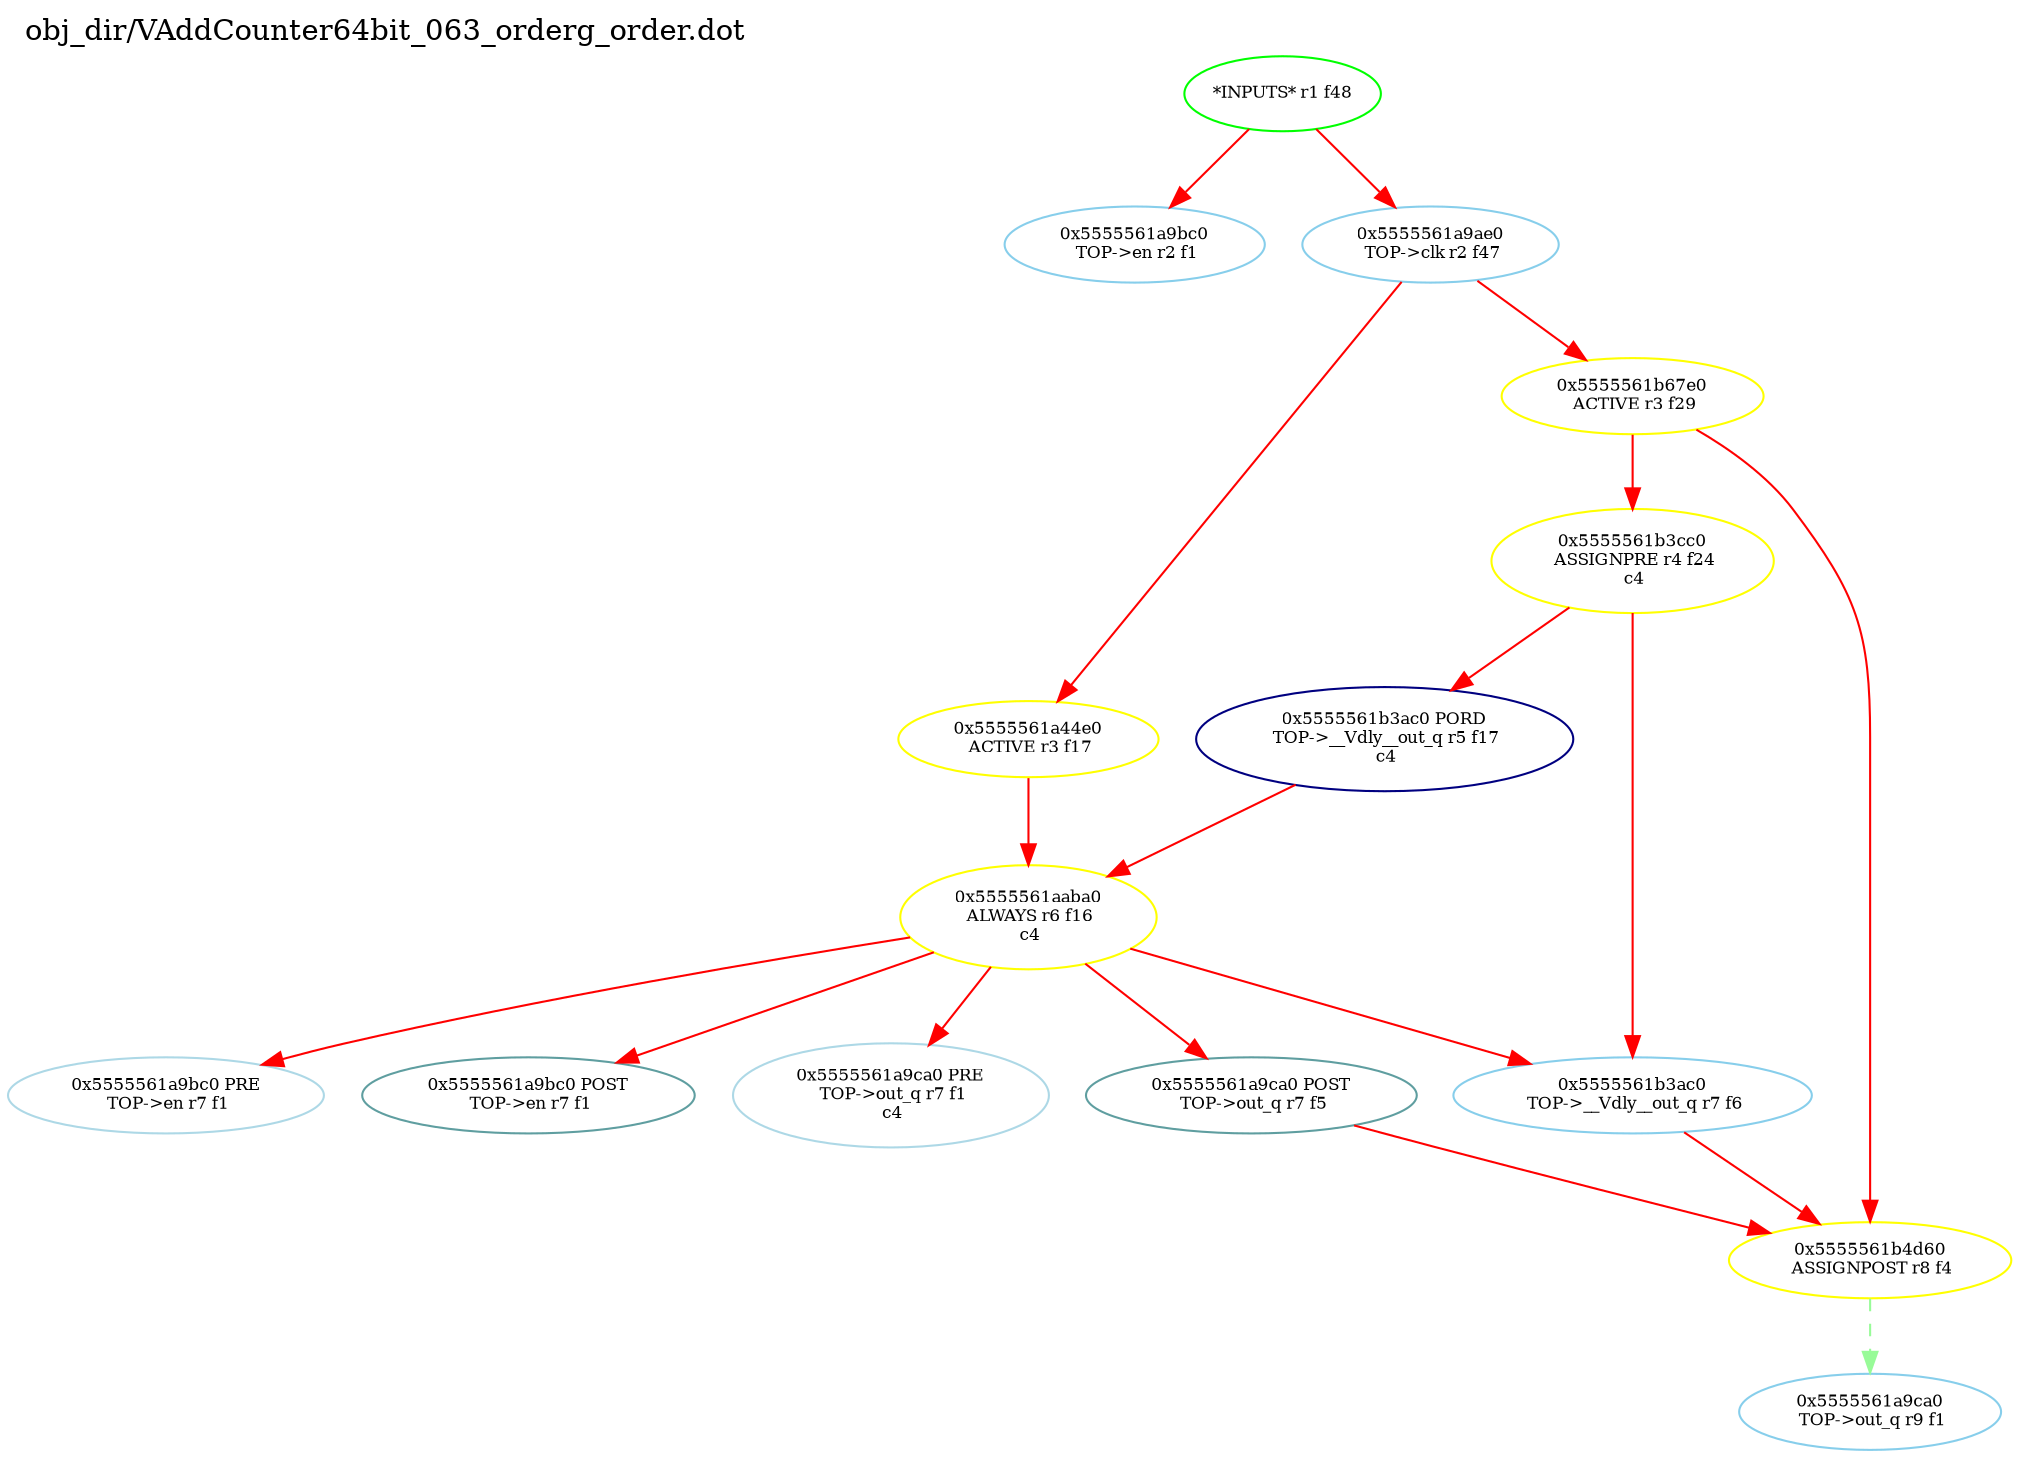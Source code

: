 digraph v3graph {
	graph	[label="obj_dir/VAddCounter64bit_063_orderg_order.dot",
		 labelloc=t, labeljust=l,
		 //size="7.5,10",
		 rankdir=TB];
	n0	[fontsize=8 label="*INPUTS* r1 f48", color=green];
	n0x5555561a9920_1	[fontsize=8 label="0x5555561a9bc0\n TOP->en r2 f1", color=skyblue];
	n0x5555561a9920_2	[fontsize=8 label="0x5555561a9ae0\n TOP->clk r2 f47", color=skyblue];
	n0x5555561a9920_3	[fontsize=8 label="0x5555561a44e0\n ACTIVE r3 f17", color=yellow];
	n0x5555561a9920_4	[fontsize=8 label="0x5555561b67e0\n ACTIVE r3 f29", color=yellow];
	n0x5555561a9920_5	[fontsize=8 label="0x5555561b3cc0\n ASSIGNPRE r4 f24\n c4", color=yellow];
	n0x5555561a9920_6	[fontsize=8 label="0x5555561b3ac0 PORD\n TOP->__Vdly__out_q r5 f17\n c4", color=NavyBlue];
	n0x5555561a9920_7	[fontsize=8 label="0x5555561aaba0\n ALWAYS r6 f16\n c4", color=yellow];
	n0x5555561a9920_8	[fontsize=8 label="0x5555561a9bc0 PRE\n TOP->en r7 f1", color=lightblue];
	n0x5555561a9920_9	[fontsize=8 label="0x5555561a9bc0 POST\n TOP->en r7 f1", color=CadetBlue];
	n0x5555561a9920_10	[fontsize=8 label="0x5555561a9ca0 PRE\n TOP->out_q r7 f1\n c4", color=lightblue];
	n0x5555561a9920_11	[fontsize=8 label="0x5555561a9ca0 POST\n TOP->out_q r7 f5", color=CadetBlue];
	n0x5555561a9920_12	[fontsize=8 label="0x5555561b3ac0\n TOP->__Vdly__out_q r7 f6", color=skyblue];
	n0x5555561a9920_13	[fontsize=8 label="0x5555561b4d60\n ASSIGNPOST r8 f4", color=yellow];
	n0x5555561a9920_14	[fontsize=8 label="0x5555561a9ca0\n TOP->out_q r9 f1", color=skyblue];
	n0 -> n0x5555561a9920_1 [fontsize=8 label="" weight=1 color=red];
	n0 -> n0x5555561a9920_2 [fontsize=8 label="" weight=1 color=red];
	n0x5555561a9920_2 -> n0x5555561a9920_3 [fontsize=8 label="" weight=8 color=red];
	n0x5555561a9920_2 -> n0x5555561a9920_4 [fontsize=8 label="" weight=8 color=red];
	n0x5555561a9920_3 -> n0x5555561a9920_7 [fontsize=8 label="" weight=32 color=red];
	n0x5555561a9920_4 -> n0x5555561a9920_5 [fontsize=8 label="" weight=32 color=red];
	n0x5555561a9920_4 -> n0x5555561a9920_13 [fontsize=8 label="" weight=32 color=red];
	n0x5555561a9920_5 -> n0x5555561a9920_6 [fontsize=8 label="" weight=32 color=red];
	n0x5555561a9920_5 -> n0x5555561a9920_12 [fontsize=8 label="" weight=32 color=red];
	n0x5555561a9920_6 -> n0x5555561a9920_7 [fontsize=8 label="" weight=32 color=red];
	n0x5555561a9920_7 -> n0x5555561a9920_8 [fontsize=8 label="" weight=32 color=red];
	n0x5555561a9920_7 -> n0x5555561a9920_9 [fontsize=8 label="" weight=2 color=red];
	n0x5555561a9920_7 -> n0x5555561a9920_10 [fontsize=8 label="" weight=32 color=red];
	n0x5555561a9920_7 -> n0x5555561a9920_11 [fontsize=8 label="" weight=2 color=red];
	n0x5555561a9920_7 -> n0x5555561a9920_12 [fontsize=8 label="" weight=32 color=red];
	n0x5555561a9920_11 -> n0x5555561a9920_13 [fontsize=8 label="" weight=2 color=red];
	n0x5555561a9920_12 -> n0x5555561a9920_13 [fontsize=8 label="" weight=8 color=red];
	n0x5555561a9920_13 -> n0x5555561a9920_14 [fontsize=8 label="" weight=1 color=PaleGreen style=dashed];
}
